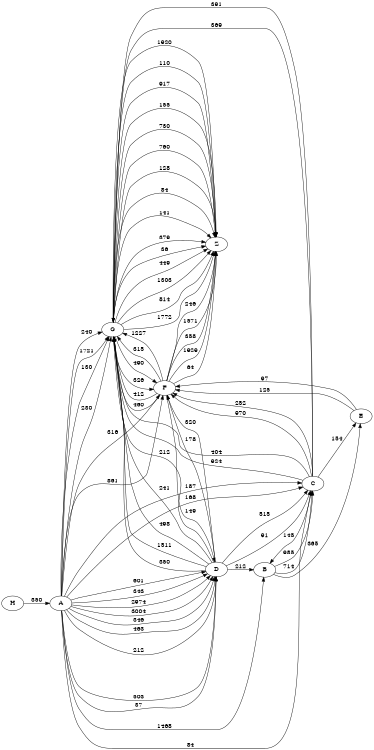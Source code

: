 digraph G {
	rankdir=LR size="8,5"
	A
	G
	A -> G [label=130]
	G
	Z
	G -> Z [label=1920]
	A
	F
	A -> F [label=861]
	F
	G
	F -> G [label=412]
	G
	Z
	G -> Z [label=110]
	C
	F
	C -> F [label=252]
	F
	G
	F -> G [label=460]
	G
	Z
	G -> Z [label=917]
	A
	D
	A -> D [label=503]
	D
	B
	D -> B [label=212]
	B
	C
	B -> C [label=714]
	C
	E
	C -> E [label=154]
	E
	F
	E -> F [label=125]
	F
	Z
	F -> Z [label=1929]
	H
	A
	H -> A [label=350]
	A
	C
	A -> C [label=168]
	C
	G
	C -> G [label=369]
	G
	Z
	G -> Z [label=155]
	A
	G
	A -> G [label=230]
	G
	Z
	G -> Z [label=730]
	A
	G
	A -> G [label=240]
	G
	Z
	G -> Z [label=760]
	A
	D
	A -> D [label=37]
	D
	G
	D -> G [label=1511]
	G
	Z
	G -> Z [label=128]
	A
	D
	A -> D [label=601]
	D
	G
	D -> G [label=350]
	G
	F
	G -> F [label=490]
	F
	Z
	F -> Z [label=64]
	A
	D
	A -> D [label=343]
	D
	C
	D -> C [label=91]
	C
	G
	C -> G [label=404]
	G
	Z
	G -> Z [label=84]
	A
	D
	A -> D [label=2974]
	D
	F
	D -> F [label=320]
	F
	G
	F -> G [label=1227]
	G
	Z
	G -> Z [label=36]
	A
	D
	A -> D [label=3004]
	D
	F
	D -> F [label=178]
	F
	Z
	F -> Z [label=246]
	A
	D
	A -> D [label=346]
	D
	C
	D -> C [label=515]
	C
	G
	C -> G [label=924]
	G
	Z
	G -> Z [label=449]
	A
	F
	A -> F [label=316]
	F
	Z
	F -> Z [label=1571]
	A
	C
	A -> C [label=84]
	C
	B
	C -> B [label=145]
	B
	E
	B -> E [label=365]
	E
	F
	E -> F [label=97]
	F
	D
	F -> D [label=149]
	D
	G
	D -> G [label=212]
	G
	Z
	G -> Z [label=1303]
	A
	D
	A -> D [label=463]
	D
	G
	D -> G [label=241]
	G
	F
	G -> F [label=326]
	F
	Z
	F -> Z [label=358]
	A
	D
	A -> D [label=212]
	D
	G
	D -> G [label=498]
	G
	Z
	G -> Z [label=814]
	A
	G
	A -> G [label=1721]
	G
	Z
	G -> Z [label=1772]
	A
	B
	A -> B [label=1468]
	B
	C
	B -> C [label=985]
	C
	F
	C -> F [label=970]
	F
	G
	F -> G [label=315]
	G
	Z
	G -> Z [label=141]
	A
	C
	A -> C [label=187]
	C
	G
	C -> G [label=391]
	G
	Z
	G -> Z [label=379]
}
